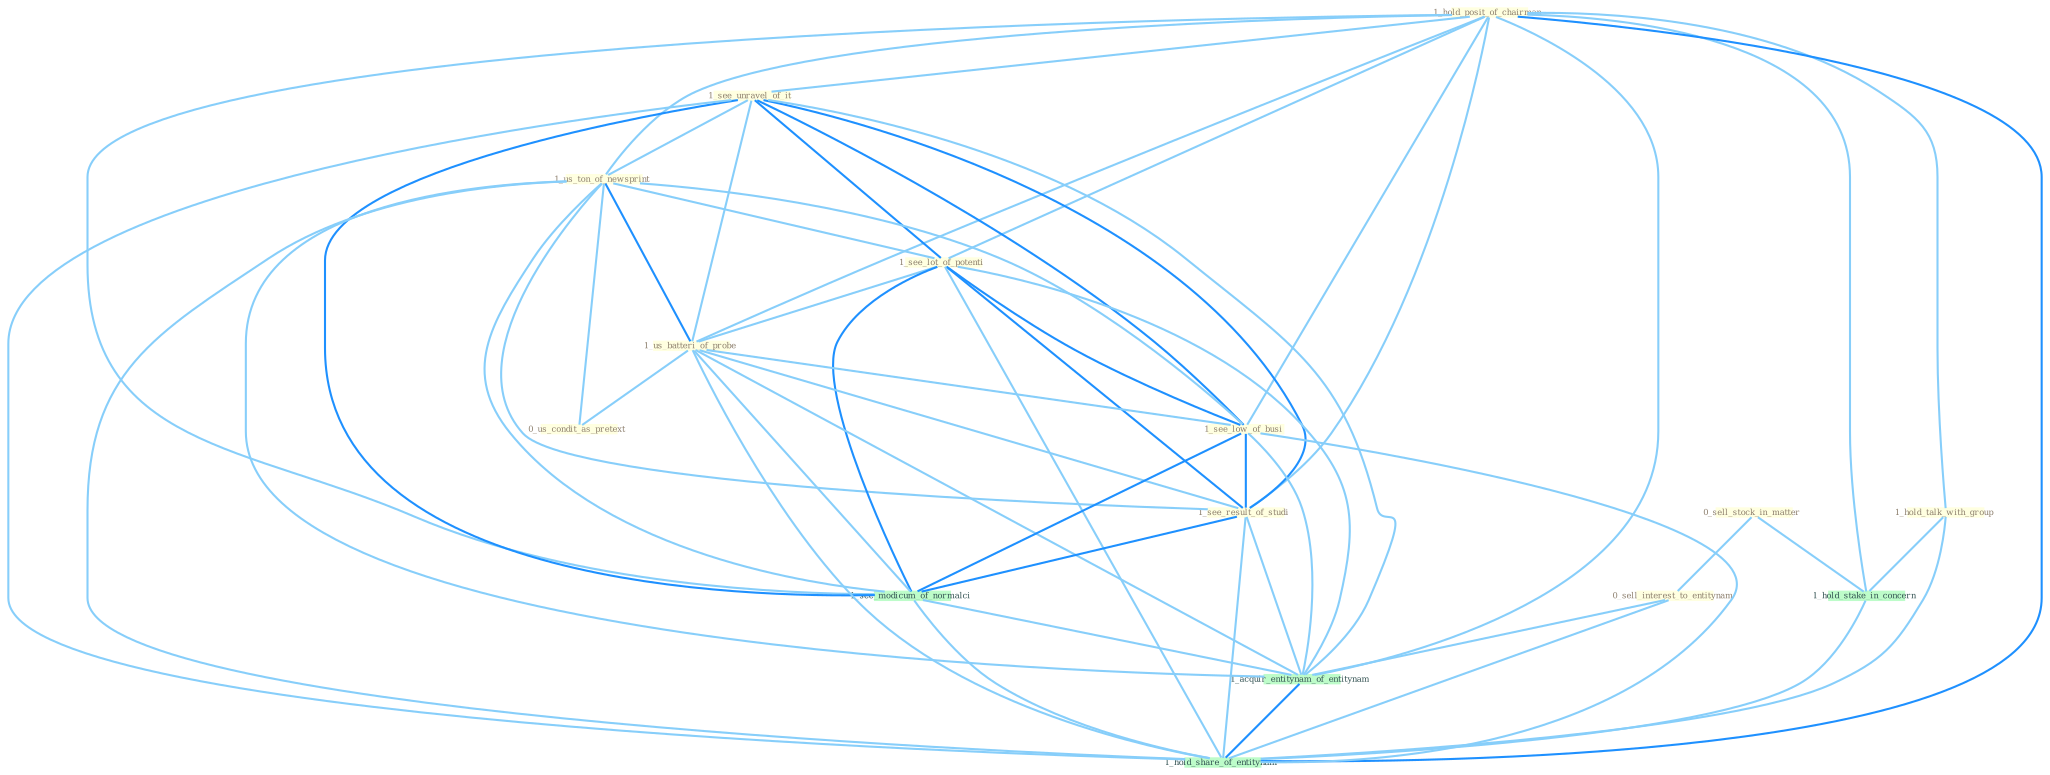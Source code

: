 Graph G{ 
    node
    [shape=polygon,style=filled,width=.5,height=.06,color="#BDFCC9",fixedsize=true,fontsize=4,
    fontcolor="#2f4f4f"];
    {node
    [color="#ffffe0", fontcolor="#8b7d6b"] "0_sell_stock_in_matter " "1_hold_posit_of_chairman " "1_see_unravel_of_it " "1_us_ton_of_newsprint " "1_see_lot_of_potenti " "1_us_batteri_of_probe " "0_sell_interest_to_entitynam " "1_hold_talk_with_group " "0_us_condit_as_pretext " "1_see_low_of_busi " "1_see_result_of_studi "}
{node [color="#fff0f5", fontcolor="#b22222"]}
edge [color="#B0E2FF"];

	"0_sell_stock_in_matter " -- "0_sell_interest_to_entitynam " [w="1", color="#87cefa" ];
	"0_sell_stock_in_matter " -- "1_hold_stake_in_concern " [w="1", color="#87cefa" ];
	"1_hold_posit_of_chairman " -- "1_see_unravel_of_it " [w="1", color="#87cefa" ];
	"1_hold_posit_of_chairman " -- "1_us_ton_of_newsprint " [w="1", color="#87cefa" ];
	"1_hold_posit_of_chairman " -- "1_see_lot_of_potenti " [w="1", color="#87cefa" ];
	"1_hold_posit_of_chairman " -- "1_us_batteri_of_probe " [w="1", color="#87cefa" ];
	"1_hold_posit_of_chairman " -- "1_hold_talk_with_group " [w="1", color="#87cefa" ];
	"1_hold_posit_of_chairman " -- "1_see_low_of_busi " [w="1", color="#87cefa" ];
	"1_hold_posit_of_chairman " -- "1_see_result_of_studi " [w="1", color="#87cefa" ];
	"1_hold_posit_of_chairman " -- "1_hold_stake_in_concern " [w="1", color="#87cefa" ];
	"1_hold_posit_of_chairman " -- "1_see_modicum_of_normalci " [w="1", color="#87cefa" ];
	"1_hold_posit_of_chairman " -- "1_acquir_entitynam_of_entitynam " [w="1", color="#87cefa" ];
	"1_hold_posit_of_chairman " -- "1_hold_share_of_entitynam " [w="2", color="#1e90ff" , len=0.8];
	"1_see_unravel_of_it " -- "1_us_ton_of_newsprint " [w="1", color="#87cefa" ];
	"1_see_unravel_of_it " -- "1_see_lot_of_potenti " [w="2", color="#1e90ff" , len=0.8];
	"1_see_unravel_of_it " -- "1_us_batteri_of_probe " [w="1", color="#87cefa" ];
	"1_see_unravel_of_it " -- "1_see_low_of_busi " [w="2", color="#1e90ff" , len=0.8];
	"1_see_unravel_of_it " -- "1_see_result_of_studi " [w="2", color="#1e90ff" , len=0.8];
	"1_see_unravel_of_it " -- "1_see_modicum_of_normalci " [w="2", color="#1e90ff" , len=0.8];
	"1_see_unravel_of_it " -- "1_acquir_entitynam_of_entitynam " [w="1", color="#87cefa" ];
	"1_see_unravel_of_it " -- "1_hold_share_of_entitynam " [w="1", color="#87cefa" ];
	"1_us_ton_of_newsprint " -- "1_see_lot_of_potenti " [w="1", color="#87cefa" ];
	"1_us_ton_of_newsprint " -- "1_us_batteri_of_probe " [w="2", color="#1e90ff" , len=0.8];
	"1_us_ton_of_newsprint " -- "0_us_condit_as_pretext " [w="1", color="#87cefa" ];
	"1_us_ton_of_newsprint " -- "1_see_low_of_busi " [w="1", color="#87cefa" ];
	"1_us_ton_of_newsprint " -- "1_see_result_of_studi " [w="1", color="#87cefa" ];
	"1_us_ton_of_newsprint " -- "1_see_modicum_of_normalci " [w="1", color="#87cefa" ];
	"1_us_ton_of_newsprint " -- "1_acquir_entitynam_of_entitynam " [w="1", color="#87cefa" ];
	"1_us_ton_of_newsprint " -- "1_hold_share_of_entitynam " [w="1", color="#87cefa" ];
	"1_see_lot_of_potenti " -- "1_us_batteri_of_probe " [w="1", color="#87cefa" ];
	"1_see_lot_of_potenti " -- "1_see_low_of_busi " [w="2", color="#1e90ff" , len=0.8];
	"1_see_lot_of_potenti " -- "1_see_result_of_studi " [w="2", color="#1e90ff" , len=0.8];
	"1_see_lot_of_potenti " -- "1_see_modicum_of_normalci " [w="2", color="#1e90ff" , len=0.8];
	"1_see_lot_of_potenti " -- "1_acquir_entitynam_of_entitynam " [w="1", color="#87cefa" ];
	"1_see_lot_of_potenti " -- "1_hold_share_of_entitynam " [w="1", color="#87cefa" ];
	"1_us_batteri_of_probe " -- "0_us_condit_as_pretext " [w="1", color="#87cefa" ];
	"1_us_batteri_of_probe " -- "1_see_low_of_busi " [w="1", color="#87cefa" ];
	"1_us_batteri_of_probe " -- "1_see_result_of_studi " [w="1", color="#87cefa" ];
	"1_us_batteri_of_probe " -- "1_see_modicum_of_normalci " [w="1", color="#87cefa" ];
	"1_us_batteri_of_probe " -- "1_acquir_entitynam_of_entitynam " [w="1", color="#87cefa" ];
	"1_us_batteri_of_probe " -- "1_hold_share_of_entitynam " [w="1", color="#87cefa" ];
	"0_sell_interest_to_entitynam " -- "1_acquir_entitynam_of_entitynam " [w="1", color="#87cefa" ];
	"0_sell_interest_to_entitynam " -- "1_hold_share_of_entitynam " [w="1", color="#87cefa" ];
	"1_hold_talk_with_group " -- "1_hold_stake_in_concern " [w="1", color="#87cefa" ];
	"1_hold_talk_with_group " -- "1_hold_share_of_entitynam " [w="1", color="#87cefa" ];
	"1_see_low_of_busi " -- "1_see_result_of_studi " [w="2", color="#1e90ff" , len=0.8];
	"1_see_low_of_busi " -- "1_see_modicum_of_normalci " [w="2", color="#1e90ff" , len=0.8];
	"1_see_low_of_busi " -- "1_acquir_entitynam_of_entitynam " [w="1", color="#87cefa" ];
	"1_see_low_of_busi " -- "1_hold_share_of_entitynam " [w="1", color="#87cefa" ];
	"1_see_result_of_studi " -- "1_see_modicum_of_normalci " [w="2", color="#1e90ff" , len=0.8];
	"1_see_result_of_studi " -- "1_acquir_entitynam_of_entitynam " [w="1", color="#87cefa" ];
	"1_see_result_of_studi " -- "1_hold_share_of_entitynam " [w="1", color="#87cefa" ];
	"1_hold_stake_in_concern " -- "1_hold_share_of_entitynam " [w="1", color="#87cefa" ];
	"1_see_modicum_of_normalci " -- "1_acquir_entitynam_of_entitynam " [w="1", color="#87cefa" ];
	"1_see_modicum_of_normalci " -- "1_hold_share_of_entitynam " [w="1", color="#87cefa" ];
	"1_acquir_entitynam_of_entitynam " -- "1_hold_share_of_entitynam " [w="2", color="#1e90ff" , len=0.8];
}